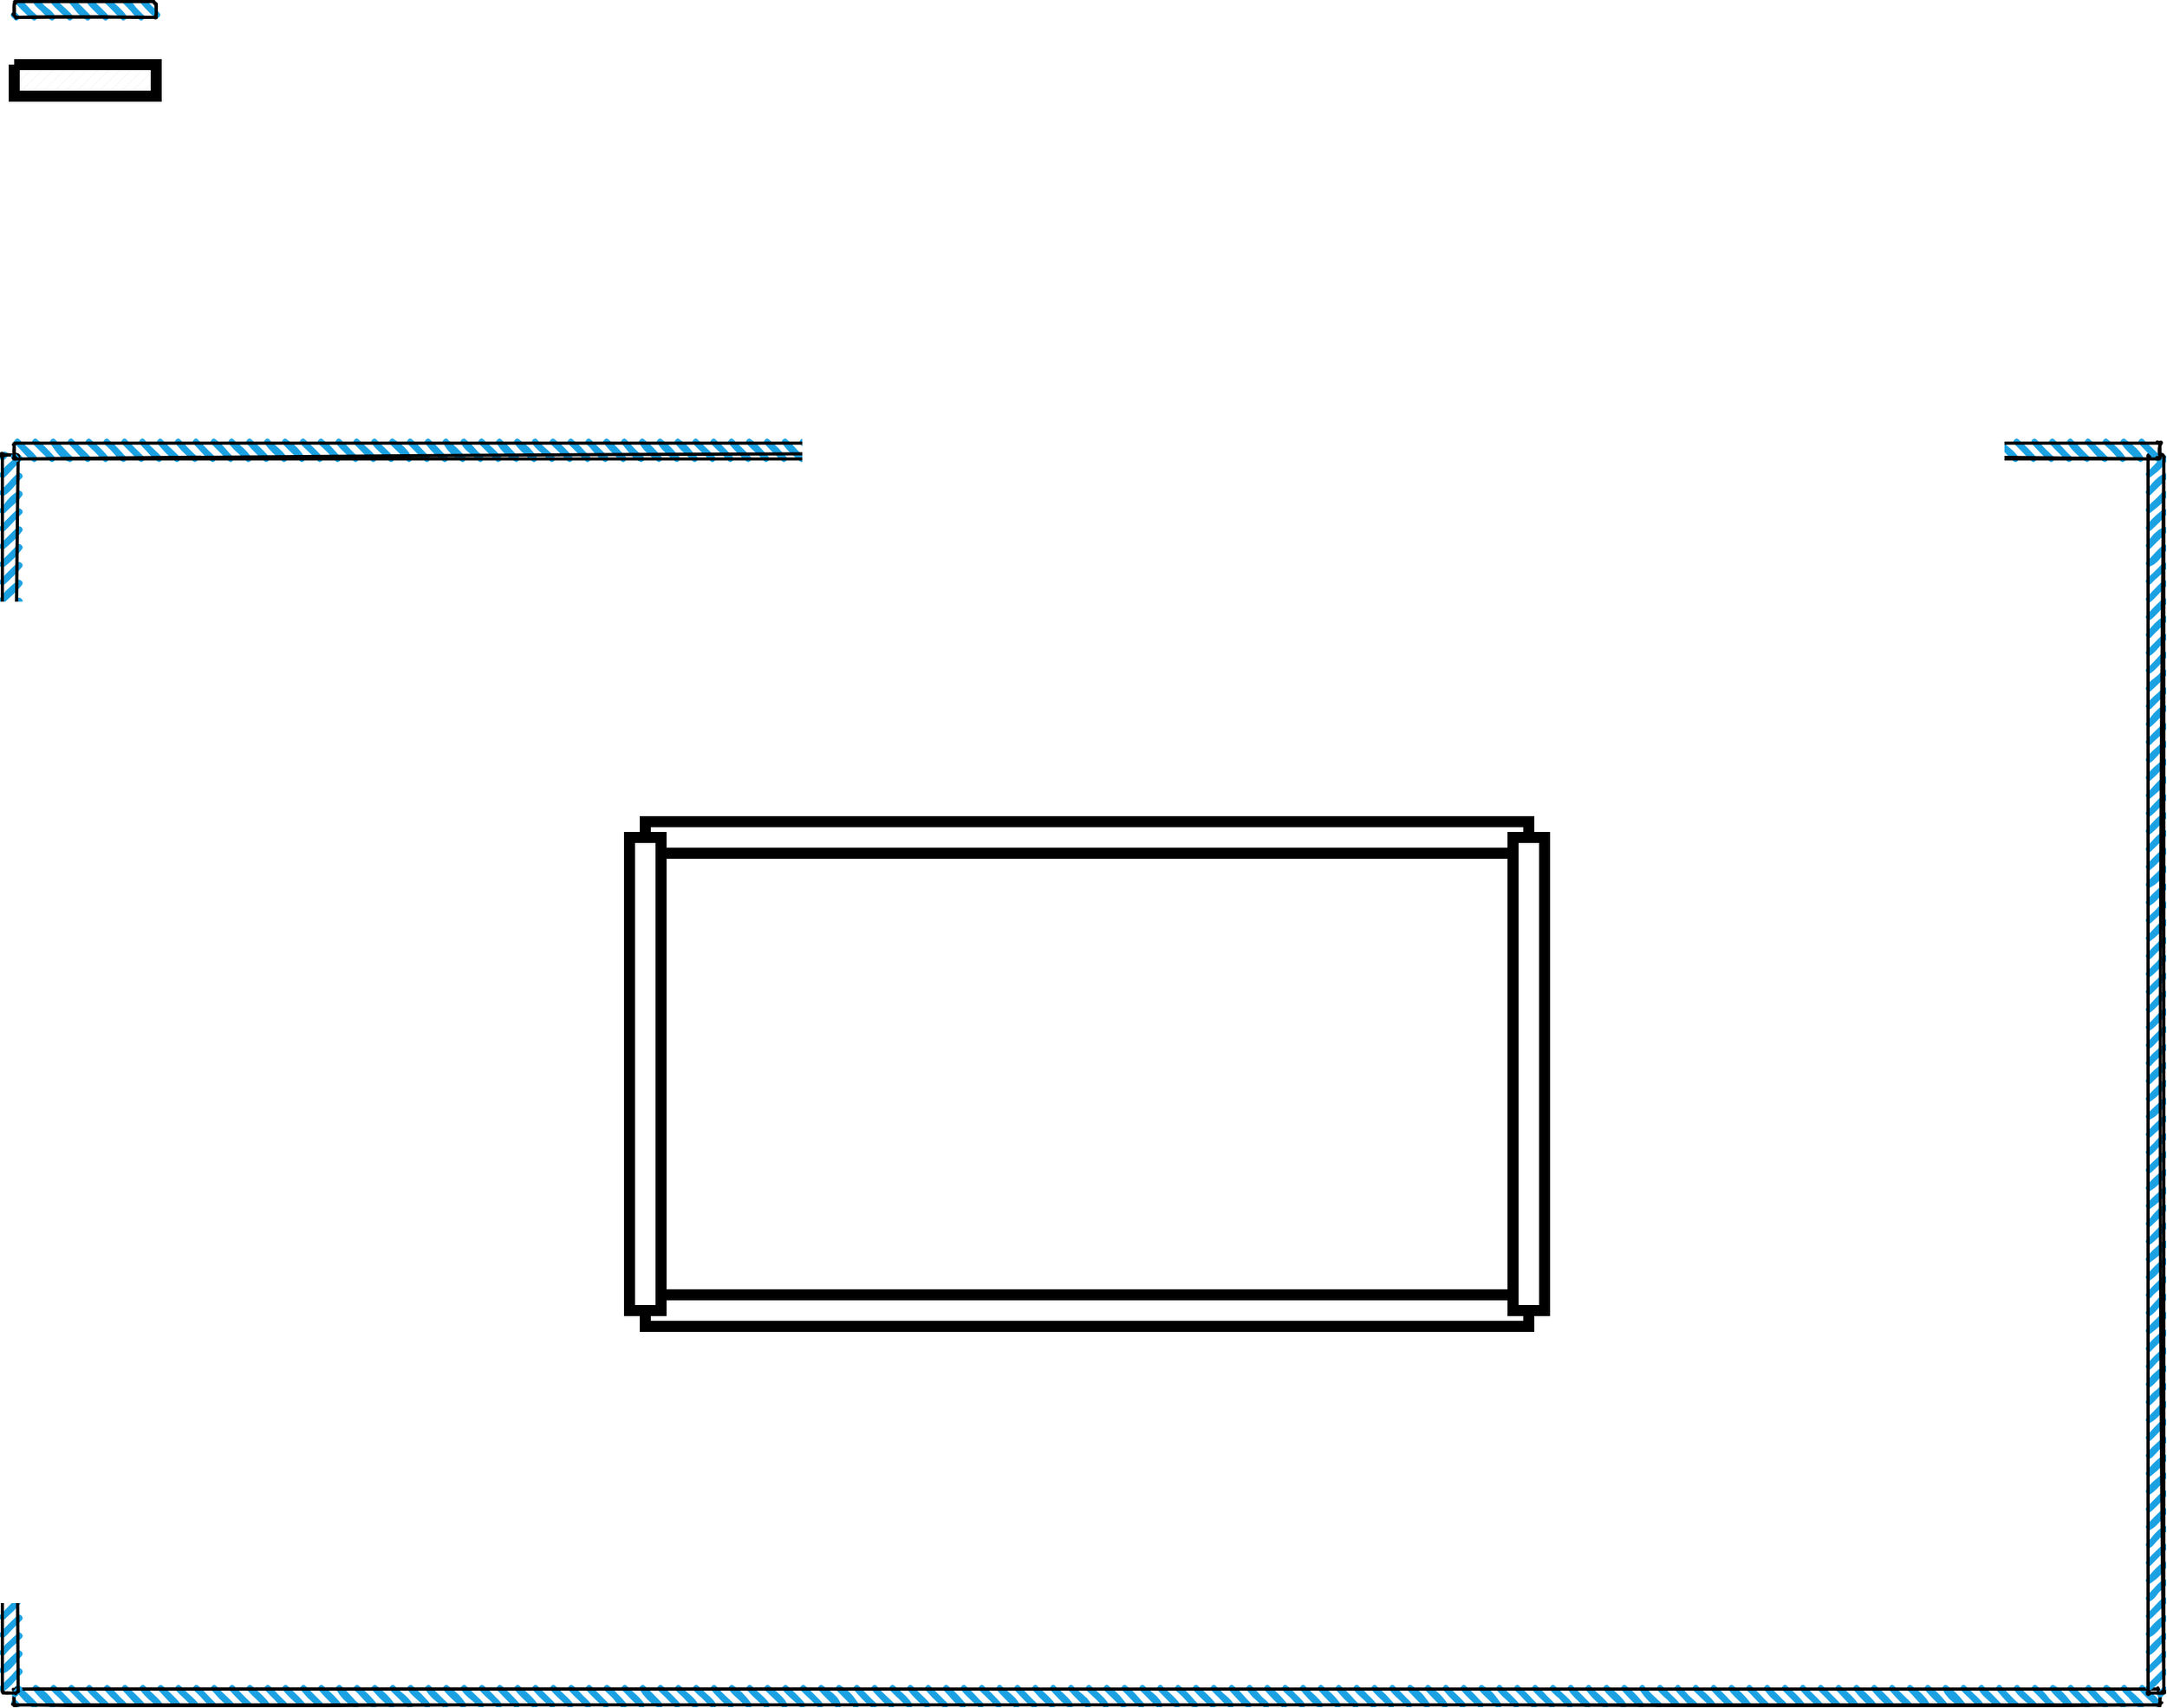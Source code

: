 <mxfile version="14.6.1" type="github">
  <diagram name="Page-1" id="42789a77-a242-8287-6e28-9cd8cfd52e62">
    <mxGraphModel dx="2720" dy="2246" grid="1" gridSize="10" guides="1" tooltips="1" connect="1" arrows="1" fold="1" page="1" pageScale="1" pageWidth="1100" pageHeight="850" background="#ffffff" math="0" shadow="0">
      <root>
        <mxCell id="0" />
        <mxCell id="1" parent="0" />
        <mxCell id="HubKR3QYWPAaxfISEmm5-3" value="" style="rounded=1;whiteSpace=wrap;html=1;strokeWidth=2;fillWeight=4;hachureGap=8;hachureAngle=45;fillColor=#1ba1e2;sketch=1;" vertex="1" parent="1">
          <mxGeometry x="-680" y="390" width="1360" height="10" as="geometry" />
        </mxCell>
        <mxCell id="HubKR3QYWPAaxfISEmm5-7" value="" style="rounded=1;whiteSpace=wrap;html=1;strokeWidth=2;fillWeight=4;hachureGap=8;hachureAngle=45;fillColor=#1ba1e2;sketch=1;rotation=90;" vertex="1" parent="1">
          <mxGeometry x="-1075" y="-5" width="785" height="10" as="geometry" />
        </mxCell>
        <mxCell id="HubKR3QYWPAaxfISEmm5-10" value="" style="rounded=1;whiteSpace=wrap;html=1;strokeWidth=2;fillWeight=4;hachureGap=8;hachureAngle=45;fillColor=#1ba1e2;sketch=1;rotation=90;" vertex="1" parent="1">
          <mxGeometry x="285" y="-5" width="785" height="10" as="geometry" />
        </mxCell>
        <mxCell id="HubKR3QYWPAaxfISEmm5-12" value="" style="rounded=1;whiteSpace=wrap;html=1;strokeWidth=2;fillWeight=4;hachureGap=8;hachureAngle=45;fillColor=#1ba1e2;sketch=1;" vertex="1" parent="1">
          <mxGeometry x="-680" y="-400" width="1360" height="10" as="geometry" />
        </mxCell>
        <mxCell id="HubKR3QYWPAaxfISEmm5-13" value="" style="rounded=1;whiteSpace=wrap;html=1;strokeWidth=2;fillWeight=4;hachureGap=8;hachureAngle=45;fillColor=#1ba1e2;sketch=1;" vertex="1" parent="1">
          <mxGeometry x="-680" y="-680" width="90" height="10" as="geometry" />
        </mxCell>
        <mxCell id="HubKR3QYWPAaxfISEmm5-14" value="" style="verticalLabelPosition=bottom;verticalAlign=top;html=1;shape=mxgraph.basic.patternFillRect;fillStyle=diag;step=5;fillStrokeWidth=0.2;fillStrokeColor=#dddddd;strokeWidth=7;" vertex="1" parent="1">
          <mxGeometry x="-680" y="-640" width="90" height="20" as="geometry" />
        </mxCell>
        <mxCell id="HubKR3QYWPAaxfISEmm5-19" value="" style="rounded=0;whiteSpace=wrap;html=1;strokeWidth=7;" vertex="1" parent="1">
          <mxGeometry x="-280" y="-160" width="560" height="20" as="geometry" />
        </mxCell>
        <mxCell id="HubKR3QYWPAaxfISEmm5-20" value="" style="rounded=0;whiteSpace=wrap;html=1;strokeWidth=7;" vertex="1" parent="1">
          <mxGeometry x="-280" y="140" width="560" height="20" as="geometry" />
        </mxCell>
        <mxCell id="HubKR3QYWPAaxfISEmm5-21" value="" style="rounded=0;whiteSpace=wrap;html=1;strokeWidth=7;" vertex="1" parent="1">
          <mxGeometry x="-290" y="-150" width="20" height="300" as="geometry" />
        </mxCell>
        <mxCell id="HubKR3QYWPAaxfISEmm5-23" value="" style="rounded=0;whiteSpace=wrap;html=1;strokeWidth=7;" vertex="1" parent="1">
          <mxGeometry x="270" y="-150" width="20" height="300" as="geometry" />
        </mxCell>
      </root>
    </mxGraphModel>
  </diagram>
</mxfile>
